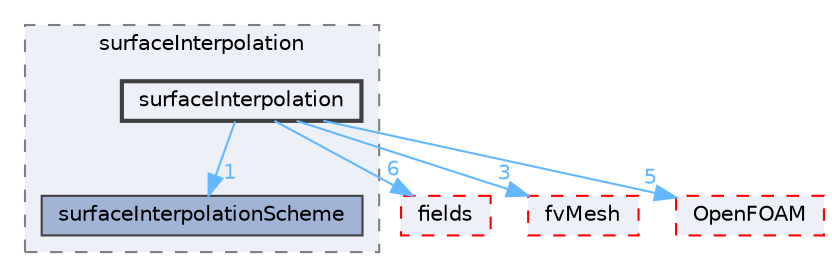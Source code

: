 digraph "src/finiteVolume/interpolation/surfaceInterpolation/surfaceInterpolation"
{
 // LATEX_PDF_SIZE
  bgcolor="transparent";
  edge [fontname=Helvetica,fontsize=10,labelfontname=Helvetica,labelfontsize=10];
  node [fontname=Helvetica,fontsize=10,shape=box,height=0.2,width=0.4];
  compound=true
  subgraph clusterdir_4df5f063103ed43a92094c50d9ef5fe1 {
    graph [ bgcolor="#edf0f7", pencolor="grey50", label="surfaceInterpolation", fontname=Helvetica,fontsize=10 style="filled,dashed", URL="dir_4df5f063103ed43a92094c50d9ef5fe1.html",tooltip=""]
  dir_19d3b1afd53ea5e65e1bc53b79dacb85 [label="surfaceInterpolationScheme", fillcolor="#a2b4d6", color="grey25", style="filled", URL="dir_19d3b1afd53ea5e65e1bc53b79dacb85.html",tooltip=""];
  dir_6a5239496b78780b2a0dad3fa92ab857 [label="surfaceInterpolation", fillcolor="#edf0f7", color="grey25", style="filled,bold", URL="dir_6a5239496b78780b2a0dad3fa92ab857.html",tooltip=""];
  }
  dir_25ab4a83a983f7bb7a38b7f63bb141b7 [label="fields", fillcolor="#edf0f7", color="red", style="filled,dashed", URL="dir_25ab4a83a983f7bb7a38b7f63bb141b7.html",tooltip=""];
  dir_c382fa095c9c33d8673c0dd60aaef275 [label="fvMesh", fillcolor="#edf0f7", color="red", style="filled,dashed", URL="dir_c382fa095c9c33d8673c0dd60aaef275.html",tooltip=""];
  dir_c5473ff19b20e6ec4dfe5c310b3778a8 [label="OpenFOAM", fillcolor="#edf0f7", color="red", style="filled,dashed", URL="dir_c5473ff19b20e6ec4dfe5c310b3778a8.html",tooltip=""];
  dir_6a5239496b78780b2a0dad3fa92ab857->dir_19d3b1afd53ea5e65e1bc53b79dacb85 [headlabel="1", labeldistance=1.5 headhref="dir_003847_003849.html" href="dir_003847_003849.html" color="steelblue1" fontcolor="steelblue1"];
  dir_6a5239496b78780b2a0dad3fa92ab857->dir_25ab4a83a983f7bb7a38b7f63bb141b7 [headlabel="6", labeldistance=1.5 headhref="dir_003847_001332.html" href="dir_003847_001332.html" color="steelblue1" fontcolor="steelblue1"];
  dir_6a5239496b78780b2a0dad3fa92ab857->dir_c382fa095c9c33d8673c0dd60aaef275 [headlabel="3", labeldistance=1.5 headhref="dir_003847_001544.html" href="dir_003847_001544.html" color="steelblue1" fontcolor="steelblue1"];
  dir_6a5239496b78780b2a0dad3fa92ab857->dir_c5473ff19b20e6ec4dfe5c310b3778a8 [headlabel="5", labeldistance=1.5 headhref="dir_003847_002695.html" href="dir_003847_002695.html" color="steelblue1" fontcolor="steelblue1"];
}
